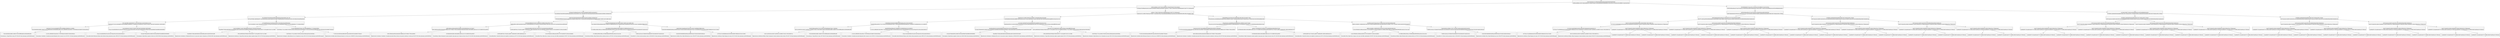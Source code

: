 Digraph G{ 
node[shape="record"] 
node0xc000351188[label="{276 | 791f1521f614817017157f654cbcb4a8216ceb9104cb8439c8493cfb360d4648 | c90db2ea948feb2a7af5373449e24d9d90391106da9d790d4e072d42ba468ed809dc0bf9de86b816140eccfc62a1202ab3a0418352d88f0e701cfae53e45934b}"];
node0xc000351108[label="{273 | c90db2ea948feb2a7af5373449e24d9d90391106da9d790d4e072d42ba468ed8 | 87d39adc07b3586faed53a4552216ae401b5e9ebf407b982ff144a30eeb0b373ad9265117793b3712f5a620cbe156af946d4ba46e472af18772571663daadc38}"];
node0xc000351008[label="{136 | 87d39adc07b3586faed53a4552216ae401b5e9ebf407b982ff144a30eeb0b373 | 85c24f299e5b7bd28c9900c9afa966ead8dad4b29e1d5dcbcb56f4113dc11c8420fc8874697068cd9ede65f5ed81d60f95a2beee825a35698bc183288e6e3263}"];
node0xc000350e08[label="{36 | 85c24f299e5b7bd28c9900c9afa966ead8dad4b29e1d5dcbcb56f4113dc11c84 | d927a4497d8fe214b800d8d439711cbc32e86238a5a1ea5a622ebbd2cec1b1a8b2739ed8f35be60ca874c992dc8c4c01481212f219566c3f163eb5f06ed362ef}"];
node0xc000350a08[label="{10 | d927a4497d8fe214b800d8d439711cbc32e86238a5a1ea5a622ebbd2cec1b1a8 | 05e832c6b1734154c2c856488df7f224487e06fd8f6e25d808850a112e39bf3e5c4ca33eb9ab2e512548c57d7439c877d387a6d7d19e933fad311bf5878a9bb1}"];
node0xc000350208[label="{3 | 05e832c6b1734154c2c856488df7f224487e06fd8f6e25d808850a112e39bf3e | 95e2c83e83d6d3a5dbfbc7a48b407325550c9ff944db4814cf283b9dd98acfdbe12c40c1a39fb380051dda2c89c21774879094d4c530248b6752926d5280d5ad}"];
node0xc000021ec8[label="{1 | 95e2c83e83d6d3a5dbfbc7a48b407325550c9ff944db4814cf283b9dd98acfdb | |Cocina-Alcaraz y Chapa-Nihil est omnis.-967.584.435-2-http://placeimg.com/640/480/animals|}"];
node0xc000350208->node0xc000021ec8;
node0xc000178008[label="{2 | e12c40c1a39fb380051dda2c89c21774879094d4c530248b6752926d5280d5ad | |Cocina-Alcala, Castañeda y Castañeda Asociados-Explicabo dolor occaecati ut est.-925 981 153-4-http://placeimg.com/640/480/nature|}"];
node0xc000350208->node0xc000178008;
node0xc000350a08->node0xc000350208;
node0xc000350248[label="{7 | 5c4ca33eb9ab2e512548c57d7439c877d387a6d7d19e933fad311bf5878a9bb1 | 1d2aaa7cc8c44f2b0f2fee79a15e55c34a766aa61822c429ca2ba06c0380421fd31dad257f6ab0e850f21d298d5760c91be4d09bd879a8368f8536939069fd05}"];
node0xc000178108[label="{3 | 1d2aaa7cc8c44f2b0f2fee79a15e55c34a766aa61822c429ca2ba06c0380421f | |Cocina-Alba Lebrón Hermanos-Minima nobis dolorem ullam praesentium earum.-998 025 675-4-http://placeimg.com/640/480/animals|}"];
node0xc000350248->node0xc000178108;
node0xc0001782c8[label="{4 | d31dad257f6ab0e850f21d298d5760c91be4d09bd879a8368f8536939069fd05 | |Cocina-Agosto e Hijos-Rerum sapiente veritatis sint.-946 833 884-5-http://placeimg.com/640/480/city|}"];
node0xc000350248->node0xc0001782c8;
node0xc000350a08->node0xc000350248;
node0xc000350e08->node0xc000350a08;
node0xc000350a48[label="{26 | b2739ed8f35be60ca874c992dc8c4c01481212f219566c3f163eb5f06ed362ef | 0a32e7ba59fabf5a713e05273f9e38d09acfc3d4c355718f7e0870420556cf39f21ce9c7df9c88bb94f75b0e617af276d345e8fb80892a7771f19484b1f09b36}"];
node0xc000350288[label="{11 | 0a32e7ba59fabf5a713e05273f9e38d09acfc3d4c355718f7e0870420556cf39 | 0bea68f4af1704fe3a3d8303fe83240a360d38bac4b0e76a5d6355f20435a6ff03901a0699585b4d79000b457f56587e607b771247baa98c0753c917e1e7db98}"];
node0xc000178448[label="{5 | 0bea68f4af1704fe3a3d8303fe83240a360d38bac4b0e76a5d6355f20435a6ff | |Reproductores web-Atencio y Delafuente-Nisi sint et ut quia alias corporis voluptatum ad.-994-942-589-1-http://placeimg.com/640/480/nature|}"];
node0xc000350288->node0xc000178448;
node0xc000178788[label="{6 | 03901a0699585b4d79000b457f56587e607b771247baa98c0753c917e1e7db98 | |Reproductores web-Alcaraz y Chapa-Nemo laboriosam adipisci sapiente aliquid.-920.223.706-3-http://placeimg.com/640/480/city|}"];
node0xc000350288->node0xc000178788;
node0xc000350a48->node0xc000350288;
node0xc0003502c8[label="{15 | f21ce9c7df9c88bb94f75b0e617af276d345e8fb80892a7771f19484b1f09b36 | 92af7b5b9acc773ca12e606c279c9391a35563e22d68c4dae03adccb9043f6ae77222f210e3249d29a8ca9688c09870ae5a228f518001002ad09efd77685abc8}"];
node0xc000178a88[label="{7 | 92af7b5b9acc773ca12e606c279c9391a35563e22d68c4dae03adccb9043f6ae | |Reproductores web-Agosto e Hijos-Ratione est aut voluptatem iure quos.-962.523.332-4-http://placeimg.com/640/480/transport|}"];
node0xc0003502c8->node0xc000178a88;
node0xc000178d48[label="{8 | 77222f210e3249d29a8ca9688c09870ae5a228f518001002ad09efd77685abc8 | |Reproductores web-Alba Lebrón Hermanos-Quaerat et at dicta non at.-962965742-4-http://placeimg.com/640/480/fashion|}"];
node0xc0003502c8->node0xc000178d48;
node0xc000350a48->node0xc0003502c8;
node0xc000350e08->node0xc000350a48;
node0xc000351008->node0xc000350e08;
node0xc000350e48[label="{100 | 20fc8874697068cd9ede65f5ed81d60f95a2beee825a35698bc183288e6e3263 | 7509548e0d5ff3fdaf235e0556731b4bfad56c5c89df83159fe4a97f6213719b1fe3a39619d306d6d83eb81d49238962c3266627228fd74cc823146ffa74458c}"];
node0xc000350a88[label="{42 | 7509548e0d5ff3fdaf235e0556731b4bfad56c5c89df83159fe4a97f6213719b | a98f354dfb20e149fb14b04f500970bad821245959d2f6b569cba7ad7536b20757e4dac0cb41f6fe152d875491c5a33e1c05151eec04eb3400c8a4c89f5d3e98}"];
node0xc000350308[label="{19 | a98f354dfb20e149fb14b04f500970bad821245959d2f6b569cba7ad7536b207 | fe8c91cf9eb3e4a4956e24e64a06af7a8f8e6e2c3d7279b60e77590ce5a96b38631f3fa69e469c3d8bc254853e88b61ea681ce412157223588b7b592aee06f19}"];
node0xc000178fc8[label="{9 | fe8c91cf9eb3e4a4956e24e64a06af7a8f8e6e2c3d7279b60e77590ce5a96b38 | |Reproductores web-Alcala, Castañeda y Castañeda Asociados-Minus dolorum sint pariatur molestiae ut nobis quia.-944-763-784-5-http://placeimg.com/640/480/food|}"];
node0xc000350308->node0xc000178fc8;
node0xc000179608[label="{10 | 631f3fa69e469c3d8bc254853e88b61ea681ce412157223588b7b592aee06f19 | |Cocina-Bernal e Hijos-Consequatur maxime expedita culpa ipsam quos voluptas sed quos rerum.-951 546 306-2-http://placeimg.com/640/480/abstract|}"];
node0xc000350308->node0xc000179608;
node0xc000350a88->node0xc000350308;
node0xc000350348[label="{23 | 57e4dac0cb41f6fe152d875491c5a33e1c05151eec04eb3400c8a4c89f5d3e98 | dc2f9342efb9700a17d7edc621aed86171bb48b3e991140f815484856ed4a73dc2c54e708826b0c2c98fc4a9a1d8812017407a9cd0602971d294e1bc0ba8fdc1}"];
node0xc000179c08[label="{11 | dc2f9342efb9700a17d7edc621aed86171bb48b3e991140f815484856ed4a73d | |Cocina-Benavídez y Salcido-Ea dolorum iste repellat sit molestias qui.-947.912.294-4-http://placeimg.com/640/480/nature|}"];
node0xc000350348->node0xc000179c08;
node0xc0002101c8[label="{12 | c2c54e708826b0c2c98fc4a9a1d8812017407a9cd0602971d294e1bc0ba8fdc1 | |Cocina-Báez Mota e Hijos-Quia ut neque at eius quia velit officia reprehenderit.-995 997 240-5-http://placeimg.com/640/480/people|}"];
node0xc000350348->node0xc0002101c8;
node0xc000350a88->node0xc000350348;
node0xc000350e48->node0xc000350a88;
node0xc000350ac8[label="{58 | 1fe3a39619d306d6d83eb81d49238962c3266627228fd74cc823146ffa74458c | 8a51ab60da97d9d58a4f0b89e559fd2c24df6502b739dff3600d05da41bcc70f4e8dcb056091508a8d83afc8709c635a51416e817afc988986d7dffeb561802c}"];
node0xc000350388[label="{27 | 8a51ab60da97d9d58a4f0b89e559fd2c24df6502b739dff3600d05da41bcc70f | b7c3cf8b9a18906d138fe1ca37498463a88a5f399059f61a8c65a23150ac1bed750db91cfa10ee1c67268e09cf76e49a8ea99c7b54334b9540973244b262dc34}"];
node0xc000210748[label="{13 | b7c3cf8b9a18906d138fe1ca37498463a88a5f399059f61a8c65a23150ac1bed | |Cocina-Barraza Roldán e Hijos-Molestiae libero molestiae dolore ea.-907.802.124-5-http://placeimg.com/640/480/animals|}"];
node0xc000350388->node0xc000210748;
node0xc000210c88[label="{14 | 750db91cfa10ee1c67268e09cf76e49a8ea99c7b54334b9540973244b262dc34 | |Cocina-Brito S.L.-Facere nostrum possimus enim sit.-939-438-351-5-http://placeimg.com/640/480/fashion|}"];
node0xc000350388->node0xc000210c88;
node0xc000350ac8->node0xc000350388;
node0xc0003503c8[label="{31 | 4e8dcb056091508a8d83afc8709c635a51416e817afc988986d7dffeb561802c | 9ccbdd1969198b698b3f2eb964aa028859029ae0c760c3db158a8030c09be3a8c5d720ecc27ecdc8bdbbe0e4431f5c380c9c6d0b973d9bbdc8103192a75549d2}"];
node0xc000211188[label="{15 | 9ccbdd1969198b698b3f2eb964aa028859029ae0c760c3db158a8030c09be3a8 | |Reproductores web-Báez Mota e Hijos-Perferendis qui iusto.-905149779-4-http://placeimg.com/640/480/food|}"];
node0xc0003503c8->node0xc000211188;
node0xc000211648[label="{16 | c5d720ecc27ecdc8bdbbe0e4431f5c380c9c6d0b973d9bbdc8103192a75549d2 | |Reproductores web-Bernal e Hijos-Magnam iste omnis.-925-701-604-5-http://placeimg.com/640/480/people|}"];
node0xc0003503c8->node0xc000211648;
node0xc000350ac8->node0xc0003503c8;
node0xc000350e48->node0xc000350ac8;
node0xc000351008->node0xc000350e48;
node0xc000351108->node0xc000351008;
node0xc000351048[label="{137 | ad9265117793b3712f5a620cbe156af946d4ba46e472af18772571663daadc38 | f5eb53de7547c12f9610794001bea730369677149cef54f010f54ae7b2ab34b6b3bb8389f84a616c6e2f3e5422b22988630862549f510f9c3c81ba865d77c6bb}"];
node0xc000350e88[label="{45 | f5eb53de7547c12f9610794001bea730369677149cef54f010f54ae7b2ab34b6 | 11bf55b869e04538cf5e80cdd88f807bf90584a96c4c045c1f7ee81cebf540993a7c54eb212e6f5c68974e8756c8030ba45f38c3a8a88f3c91cb0ca6214e7a16}"];
node0xc000350b08[label="{23 | 11bf55b869e04538cf5e80cdd88f807bf90584a96c4c045c1f7ee81cebf54099 | 1643387cf663aaed59a2272102179d1bc53f7b9b09f9a6d07938c7a71dfb328daf4a4f30f5f29ba939b6ce621234fa8ef5f174430d6bb3064c3c412ec5686d78}"];
node0xc000350408[label="{18 | 1643387cf663aaed59a2272102179d1bc53f7b9b09f9a6d07938c7a71dfb328d | dd51314c9362624c24338174ce9939ac7ac2d9df22701d021c785022882f27a495e2c83e83d6d3a5dbfbc7a48b407325550c9ff944db4814cf283b9dd98acfdb}"];
node0xc000211ac8[label="{17 | dd51314c9362624c24338174ce9939ac7ac2d9df22701d021c785022882f27a4 | |Reproductores web-Barraza Roldán e Hijos-Consequatur eveniet molestiae ratione ratione.-953 483 753-5-http://placeimg.com/640/480/people|}"];
node0xc000350408->node0xc000211ac8;
node0xc00022e848[label="{1 | 95e2c83e83d6d3a5dbfbc7a48b407325550c9ff944db4814cf283b9dd98acfdb | |Cocina-Alcaraz y Chapa-Nihil est omnis.-967.584.435-2-http://placeimg.com/640/480/animals|}"];
node0xc000350408->node0xc00022e848;
node0xc000350b08->node0xc000350408;
node0xc000350448[label="{5 | af4a4f30f5f29ba939b6ce621234fa8ef5f174430d6bb3064c3c412ec5686d78 | e12c40c1a39fb380051dda2c89c21774879094d4c530248b6752926d5280d5ad1d2aaa7cc8c44f2b0f2fee79a15e55c34a766aa61822c429ca2ba06c0380421f}"];
node0xc00022f448[label="{2 | e12c40c1a39fb380051dda2c89c21774879094d4c530248b6752926d5280d5ad | |Cocina-Alcala, Castañeda y Castañeda Asociados-Explicabo dolor occaecati ut est.-925 981 153-4-http://placeimg.com/640/480/nature|}"];
node0xc000350448->node0xc00022f448;
node0xc0002ae008[label="{3 | 1d2aaa7cc8c44f2b0f2fee79a15e55c34a766aa61822c429ca2ba06c0380421f | |Cocina-Alba Lebrón Hermanos-Minima nobis dolorem ullam praesentium earum.-998 025 675-4-http://placeimg.com/640/480/animals|}"];
node0xc000350448->node0xc0002ae008;
node0xc000350b08->node0xc000350448;
node0xc000350e88->node0xc000350b08;
node0xc000350b48[label="{22 | 3a7c54eb212e6f5c68974e8756c8030ba45f38c3a8a88f3c91cb0ca6214e7a16 | 9e6538bc03bf15d122a53d291f94f409789aede07b4c154c0ca914fd45b484932becca9a27c67d133b805820dc7a4802e3c38a6acce39e9a6ff8f33855aaefee}"];
node0xc000350488[label="{9 | 9e6538bc03bf15d122a53d291f94f409789aede07b4c154c0ca914fd45b48493 | d31dad257f6ab0e850f21d298d5760c91be4d09bd879a8368f8536939069fd050bea68f4af1704fe3a3d8303fe83240a360d38bac4b0e76a5d6355f20435a6ff}"];
node0xc0002aeb88[label="{4 | d31dad257f6ab0e850f21d298d5760c91be4d09bd879a8368f8536939069fd05 | |Cocina-Agosto e Hijos-Rerum sapiente veritatis sint.-946 833 884-5-http://placeimg.com/640/480/city|}"];
node0xc000350488->node0xc0002aeb88;
node0xc0002af6c8[label="{5 | 0bea68f4af1704fe3a3d8303fe83240a360d38bac4b0e76a5d6355f20435a6ff | |Reproductores web-Atencio y Delafuente-Nisi sint et ut quia alias corporis voluptatum ad.-994-942-589-1-http://placeimg.com/640/480/nature|}"];
node0xc000350488->node0xc0002af6c8;
node0xc000350b48->node0xc000350488;
node0xc0003504c8[label="{13 | 2becca9a27c67d133b805820dc7a4802e3c38a6acce39e9a6ff8f33855aaefee | 03901a0699585b4d79000b457f56587e607b771247baa98c0753c917e1e7db9892af7b5b9acc773ca12e606c279c9391a35563e22d68c4dae03adccb9043f6ae}"];
node0xc0002c61c8[label="{6 | 03901a0699585b4d79000b457f56587e607b771247baa98c0753c917e1e7db98 | |Reproductores web-Alcaraz y Chapa-Nemo laboriosam adipisci sapiente aliquid.-920.223.706-3-http://placeimg.com/640/480/city|}"];
node0xc0003504c8->node0xc0002c61c8;
node0xc0002c6c88[label="{7 | 92af7b5b9acc773ca12e606c279c9391a35563e22d68c4dae03adccb9043f6ae | |Reproductores web-Agosto e Hijos-Ratione est aut voluptatem iure quos.-962.523.332-4-http://placeimg.com/640/480/transport|}"];
node0xc0003504c8->node0xc0002c6c88;
node0xc000350b48->node0xc0003504c8;
node0xc000350e88->node0xc000350b48;
node0xc000351048->node0xc000350e88;
node0xc000350ec8[label="{92 | b3bb8389f84a616c6e2f3e5422b22988630862549f510f9c3c81ba865d77c6bb | f97eeb454a9ce1a04c8fd46f4a04f7fa588c9056e1439f65647ceb2d5779a9a6e4a59b642ce9a3d73da4ea33eac2137f0818d7e58c764b780626d49fed5cf3bb}"];
node0xc000350b88[label="{38 | f97eeb454a9ce1a04c8fd46f4a04f7fa588c9056e1439f65647ceb2d5779a9a6 | 33ba1fe2c5e1f10072b56c0999f0ee6ec848fe6d2685e6cf693914c4f6dd5df6e84002a71402da6fce87d7cd52f8e701311d6385f93e65e69fc693f9cd3254eb}"];
node0xc000350508[label="{17 | 33ba1fe2c5e1f10072b56c0999f0ee6ec848fe6d2685e6cf693914c4f6dd5df6 | 77222f210e3249d29a8ca9688c09870ae5a228f518001002ad09efd77685abc8fe8c91cf9eb3e4a4956e24e64a06af7a8f8e6e2c3d7279b60e77590ce5a96b38}"];
node0xc0002c7708[label="{8 | 77222f210e3249d29a8ca9688c09870ae5a228f518001002ad09efd77685abc8 | |Reproductores web-Alba Lebrón Hermanos-Quaerat et at dicta non at.-962965742-4-http://placeimg.com/640/480/fashion|}"];
node0xc000350508->node0xc0002c7708;
node0xc0002e2148[label="{9 | fe8c91cf9eb3e4a4956e24e64a06af7a8f8e6e2c3d7279b60e77590ce5a96b38 | |Reproductores web-Alcala, Castañeda y Castañeda Asociados-Minus dolorum sint pariatur molestiae ut nobis quia.-944-763-784-5-http://placeimg.com/640/480/food|}"];
node0xc000350508->node0xc0002e2148;
node0xc000350b88->node0xc000350508;
node0xc000350548[label="{21 | e84002a71402da6fce87d7cd52f8e701311d6385f93e65e69fc693f9cd3254eb | 631f3fa69e469c3d8bc254853e88b61ea681ce412157223588b7b592aee06f19dc2f9342efb9700a17d7edc621aed86171bb48b3e991140f815484856ed4a73d}"];
node0xc0002e2b48[label="{10 | 631f3fa69e469c3d8bc254853e88b61ea681ce412157223588b7b592aee06f19 | |Cocina-Bernal e Hijos-Consequatur maxime expedita culpa ipsam quos voluptas sed quos rerum.-951 546 306-2-http://placeimg.com/640/480/abstract|}"];
node0xc000350548->node0xc0002e2b48;
node0xc0002e3508[label="{11 | dc2f9342efb9700a17d7edc621aed86171bb48b3e991140f815484856ed4a73d | |Cocina-Benavídez y Salcido-Ea dolorum iste repellat sit molestias qui.-947.912.294-4-http://placeimg.com/640/480/nature|}"];
node0xc000350548->node0xc0002e3508;
node0xc000350b88->node0xc000350548;
node0xc000350ec8->node0xc000350b88;
node0xc000350bc8[label="{54 | e4a59b642ce9a3d73da4ea33eac2137f0818d7e58c764b780626d49fed5cf3bb | 88d93c24349ef81c7c60f600d30567c04e1481201095b32c8b00db2d5d81619b7ba69318832b21d2f389117d7d7712b5a4b27c483c62a9ab550d1f615ba00202}"];
node0xc000350588[label="{25 | 88d93c24349ef81c7c60f600d30567c04e1481201095b32c8b00db2d5d81619b | c2c54e708826b0c2c98fc4a9a1d8812017407a9cd0602971d294e1bc0ba8fdc1b7c3cf8b9a18906d138fe1ca37498463a88a5f399059f61a8c65a23150ac1bed}"];
node0xc0002e3e88[label="{12 | c2c54e708826b0c2c98fc4a9a1d8812017407a9cd0602971d294e1bc0ba8fdc1 | |Cocina-Báez Mota e Hijos-Quia ut neque at eius quia velit officia reprehenderit.-995 997 240-5-http://placeimg.com/640/480/people|}"];
node0xc000350588->node0xc0002e3e88;
node0xc0003087c8[label="{13 | b7c3cf8b9a18906d138fe1ca37498463a88a5f399059f61a8c65a23150ac1bed | |Cocina-Barraza Roldán e Hijos-Molestiae libero molestiae dolore ea.-907.802.124-5-http://placeimg.com/640/480/animals|}"];
node0xc000350588->node0xc0003087c8;
node0xc000350bc8->node0xc000350588;
node0xc0003505c8[label="{29 | 7ba69318832b21d2f389117d7d7712b5a4b27c483c62a9ab550d1f615ba00202 | 750db91cfa10ee1c67268e09cf76e49a8ea99c7b54334b9540973244b262dc349ccbdd1969198b698b3f2eb964aa028859029ae0c760c3db158a8030c09be3a8}"];
node0xc0003090c8[label="{14 | 750db91cfa10ee1c67268e09cf76e49a8ea99c7b54334b9540973244b262dc34 | |Cocina-Brito S.L.-Facere nostrum possimus enim sit.-939-438-351-5-http://placeimg.com/640/480/fashion|}"];
node0xc0003505c8->node0xc0003090c8;
node0xc000309988[label="{15 | 9ccbdd1969198b698b3f2eb964aa028859029ae0c760c3db158a8030c09be3a8 | |Reproductores web-Báez Mota e Hijos-Perferendis qui iusto.-905149779-4-http://placeimg.com/640/480/food|}"];
node0xc0003505c8->node0xc000309988;
node0xc000350bc8->node0xc0003505c8;
node0xc000350ec8->node0xc000350bc8;
node0xc000351048->node0xc000350ec8;
node0xc000351108->node0xc000351048;
node0xc000351188->node0xc000351108;
node0xc000351148[label="{3 | 09dc0bf9de86b816140eccfc62a1202ab3a0418352d88f0e701cfae53e45934b | 459f7383288cee90ea23274e4797ab2daca1c938e383dae3ec8f020364f282b0e4754b4521fbd077184420ccee2b40f96b0af14d128678c9f5fd8d5826cfd47c}"];
node0xc000351088[label="{19 | 459f7383288cee90ea23274e4797ab2daca1c938e383dae3ec8f020364f282b0 | 5e8673b6eeb6448c5f130035c8115d4050d5007a9757de255d2f3d652483f691f07df2f8c41ab6fcbd9565fa3fa468b031fb6222831784a90ac50f51a7269ade}"];
node0xc000350f08[label="{27 | 5e8673b6eeb6448c5f130035c8115d4050d5007a9757de255d2f3d652483f691 | f9ae787c14b35ea40593d20f9ef26ef9a5e13f3d2939089c749b4743f68c72ec6c957ee4a2cbc10e60047a462453621e20c56b98438944b39db010bdd4f4c264}"];
node0xc000350c08[label="{31 | f9ae787c14b35ea40593d20f9ef26ef9a5e13f3d2939089c749b4743f68c72ec | 74c720cdc7ae34b03b66b318c2f5e1a0d023d674b38a86a9d1654a90a83612228a40707cb6ab2601e288c012fc6dd95d212dd2e0736f55e925ce77698a0ada46}"];
node0xc000350608[label="{33 | 74c720cdc7ae34b03b66b318c2f5e1a0d023d674b38a86a9d1654a90a8361222 | c5d720ecc27ecdc8bdbbe0e4431f5c380c9c6d0b973d9bbdc8103192a75549d2dd51314c9362624c24338174ce9939ac7ac2d9df22701d021c785022882f27a4}"];
node0xc000330208[label="{16 | c5d720ecc27ecdc8bdbbe0e4431f5c380c9c6d0b973d9bbdc8103192a75549d2 | |Reproductores web-Bernal e Hijos-Magnam iste omnis.-925-701-604-5-http://placeimg.com/640/480/people|}"];
node0xc000350608->node0xc000330208;
node0xc000331a48[label="{17 | dd51314c9362624c24338174ce9939ac7ac2d9df22701d021c785022882f27a4 | |Reproductores web-Barraza Roldán e Hijos-Consequatur eveniet molestiae ratione ratione.-953 483 753-5-http://placeimg.com/640/480/people|}"];
node0xc000350608->node0xc000331a48;
node0xc000350c08->node0xc000350608;
node0xc000350648[label="{-2 | 8a40707cb6ab2601e288c012fc6dd95d212dd2e0736f55e925ce77698a0ada46 | 1bad6b8cf97131fceab8543e81f7757195fbb1d36b376ee994ad1cf17699c4641bad6b8cf97131fceab8543e81f7757195fbb1d36b376ee994ad1cf17699c464}"];
node0xc000331a88[label="{-1 | 1bad6b8cf97131fceab8543e81f7757195fbb1d36b376ee994ad1cf17699c464 | -1}"];
node0xc000350648->node0xc000331a88;
node0xc000331ac8[label="{-1 | 1bad6b8cf97131fceab8543e81f7757195fbb1d36b376ee994ad1cf17699c464 | -1}"];
node0xc000350648->node0xc000331ac8;
node0xc000350c08->node0xc000350648;
node0xc000350f08->node0xc000350c08;
node0xc000350c48[label="{-4 | 6c957ee4a2cbc10e60047a462453621e20c56b98438944b39db010bdd4f4c264 | 8a40707cb6ab2601e288c012fc6dd95d212dd2e0736f55e925ce77698a0ada468a40707cb6ab2601e288c012fc6dd95d212dd2e0736f55e925ce77698a0ada46}"];
node0xc000350688[label="{-2 | 8a40707cb6ab2601e288c012fc6dd95d212dd2e0736f55e925ce77698a0ada46 | 1bad6b8cf97131fceab8543e81f7757195fbb1d36b376ee994ad1cf17699c4641bad6b8cf97131fceab8543e81f7757195fbb1d36b376ee994ad1cf17699c464}"];
node0xc000331b08[label="{-1 | 1bad6b8cf97131fceab8543e81f7757195fbb1d36b376ee994ad1cf17699c464 | -1}"];
node0xc000350688->node0xc000331b08;
node0xc000331b48[label="{-1 | 1bad6b8cf97131fceab8543e81f7757195fbb1d36b376ee994ad1cf17699c464 | -1}"];
node0xc000350688->node0xc000331b48;
node0xc000350c48->node0xc000350688;
node0xc0003506c8[label="{-2 | 8a40707cb6ab2601e288c012fc6dd95d212dd2e0736f55e925ce77698a0ada46 | 1bad6b8cf97131fceab8543e81f7757195fbb1d36b376ee994ad1cf17699c4641bad6b8cf97131fceab8543e81f7757195fbb1d36b376ee994ad1cf17699c464}"];
node0xc000331b88[label="{-1 | 1bad6b8cf97131fceab8543e81f7757195fbb1d36b376ee994ad1cf17699c464 | -1}"];
node0xc0003506c8->node0xc000331b88;
node0xc000331bc8[label="{-1 | 1bad6b8cf97131fceab8543e81f7757195fbb1d36b376ee994ad1cf17699c464 | -1}"];
node0xc0003506c8->node0xc000331bc8;
node0xc000350c48->node0xc0003506c8;
node0xc000350f08->node0xc000350c48;
node0xc000351088->node0xc000350f08;
node0xc000350f48[label="{-8 | f07df2f8c41ab6fcbd9565fa3fa468b031fb6222831784a90ac50f51a7269ade | 6c957ee4a2cbc10e60047a462453621e20c56b98438944b39db010bdd4f4c2646c957ee4a2cbc10e60047a462453621e20c56b98438944b39db010bdd4f4c264}"];
node0xc000350c88[label="{-4 | 6c957ee4a2cbc10e60047a462453621e20c56b98438944b39db010bdd4f4c264 | 8a40707cb6ab2601e288c012fc6dd95d212dd2e0736f55e925ce77698a0ada468a40707cb6ab2601e288c012fc6dd95d212dd2e0736f55e925ce77698a0ada46}"];
node0xc000350708[label="{-2 | 8a40707cb6ab2601e288c012fc6dd95d212dd2e0736f55e925ce77698a0ada46 | 1bad6b8cf97131fceab8543e81f7757195fbb1d36b376ee994ad1cf17699c4641bad6b8cf97131fceab8543e81f7757195fbb1d36b376ee994ad1cf17699c464}"];
node0xc000331c08[label="{-1 | 1bad6b8cf97131fceab8543e81f7757195fbb1d36b376ee994ad1cf17699c464 | -1}"];
node0xc000350708->node0xc000331c08;
node0xc000331c48[label="{-1 | 1bad6b8cf97131fceab8543e81f7757195fbb1d36b376ee994ad1cf17699c464 | -1}"];
node0xc000350708->node0xc000331c48;
node0xc000350c88->node0xc000350708;
node0xc000350748[label="{-2 | 8a40707cb6ab2601e288c012fc6dd95d212dd2e0736f55e925ce77698a0ada46 | 1bad6b8cf97131fceab8543e81f7757195fbb1d36b376ee994ad1cf17699c4641bad6b8cf97131fceab8543e81f7757195fbb1d36b376ee994ad1cf17699c464}"];
node0xc000331c88[label="{-1 | 1bad6b8cf97131fceab8543e81f7757195fbb1d36b376ee994ad1cf17699c464 | -1}"];
node0xc000350748->node0xc000331c88;
node0xc000331cc8[label="{-1 | 1bad6b8cf97131fceab8543e81f7757195fbb1d36b376ee994ad1cf17699c464 | -1}"];
node0xc000350748->node0xc000331cc8;
node0xc000350c88->node0xc000350748;
node0xc000350f48->node0xc000350c88;
node0xc000350cc8[label="{-4 | 6c957ee4a2cbc10e60047a462453621e20c56b98438944b39db010bdd4f4c264 | 8a40707cb6ab2601e288c012fc6dd95d212dd2e0736f55e925ce77698a0ada468a40707cb6ab2601e288c012fc6dd95d212dd2e0736f55e925ce77698a0ada46}"];
node0xc000350788[label="{-2 | 8a40707cb6ab2601e288c012fc6dd95d212dd2e0736f55e925ce77698a0ada46 | 1bad6b8cf97131fceab8543e81f7757195fbb1d36b376ee994ad1cf17699c4641bad6b8cf97131fceab8543e81f7757195fbb1d36b376ee994ad1cf17699c464}"];
node0xc000331d08[label="{-1 | 1bad6b8cf97131fceab8543e81f7757195fbb1d36b376ee994ad1cf17699c464 | -1}"];
node0xc000350788->node0xc000331d08;
node0xc000331d48[label="{-1 | 1bad6b8cf97131fceab8543e81f7757195fbb1d36b376ee994ad1cf17699c464 | -1}"];
node0xc000350788->node0xc000331d48;
node0xc000350cc8->node0xc000350788;
node0xc0003507c8[label="{-2 | 8a40707cb6ab2601e288c012fc6dd95d212dd2e0736f55e925ce77698a0ada46 | 1bad6b8cf97131fceab8543e81f7757195fbb1d36b376ee994ad1cf17699c4641bad6b8cf97131fceab8543e81f7757195fbb1d36b376ee994ad1cf17699c464}"];
node0xc000331d88[label="{-1 | 1bad6b8cf97131fceab8543e81f7757195fbb1d36b376ee994ad1cf17699c464 | -1}"];
node0xc0003507c8->node0xc000331d88;
node0xc000331dc8[label="{-1 | 1bad6b8cf97131fceab8543e81f7757195fbb1d36b376ee994ad1cf17699c464 | -1}"];
node0xc0003507c8->node0xc000331dc8;
node0xc000350cc8->node0xc0003507c8;
node0xc000350f48->node0xc000350cc8;
node0xc000351088->node0xc000350f48;
node0xc000351148->node0xc000351088;
node0xc0003510c8[label="{-16 | e4754b4521fbd077184420ccee2b40f96b0af14d128678c9f5fd8d5826cfd47c | f07df2f8c41ab6fcbd9565fa3fa468b031fb6222831784a90ac50f51a7269adef07df2f8c41ab6fcbd9565fa3fa468b031fb6222831784a90ac50f51a7269ade}"];
node0xc000350f88[label="{-8 | f07df2f8c41ab6fcbd9565fa3fa468b031fb6222831784a90ac50f51a7269ade | 6c957ee4a2cbc10e60047a462453621e20c56b98438944b39db010bdd4f4c2646c957ee4a2cbc10e60047a462453621e20c56b98438944b39db010bdd4f4c264}"];
node0xc000350d08[label="{-4 | 6c957ee4a2cbc10e60047a462453621e20c56b98438944b39db010bdd4f4c264 | 8a40707cb6ab2601e288c012fc6dd95d212dd2e0736f55e925ce77698a0ada468a40707cb6ab2601e288c012fc6dd95d212dd2e0736f55e925ce77698a0ada46}"];
node0xc000350808[label="{-2 | 8a40707cb6ab2601e288c012fc6dd95d212dd2e0736f55e925ce77698a0ada46 | 1bad6b8cf97131fceab8543e81f7757195fbb1d36b376ee994ad1cf17699c4641bad6b8cf97131fceab8543e81f7757195fbb1d36b376ee994ad1cf17699c464}"];
node0xc000331e08[label="{-1 | 1bad6b8cf97131fceab8543e81f7757195fbb1d36b376ee994ad1cf17699c464 | -1}"];
node0xc000350808->node0xc000331e08;
node0xc000331e48[label="{-1 | 1bad6b8cf97131fceab8543e81f7757195fbb1d36b376ee994ad1cf17699c464 | -1}"];
node0xc000350808->node0xc000331e48;
node0xc000350d08->node0xc000350808;
node0xc000350848[label="{-2 | 8a40707cb6ab2601e288c012fc6dd95d212dd2e0736f55e925ce77698a0ada46 | 1bad6b8cf97131fceab8543e81f7757195fbb1d36b376ee994ad1cf17699c4641bad6b8cf97131fceab8543e81f7757195fbb1d36b376ee994ad1cf17699c464}"];
node0xc000331e88[label="{-1 | 1bad6b8cf97131fceab8543e81f7757195fbb1d36b376ee994ad1cf17699c464 | -1}"];
node0xc000350848->node0xc000331e88;
node0xc000331ec8[label="{-1 | 1bad6b8cf97131fceab8543e81f7757195fbb1d36b376ee994ad1cf17699c464 | -1}"];
node0xc000350848->node0xc000331ec8;
node0xc000350d08->node0xc000350848;
node0xc000350f88->node0xc000350d08;
node0xc000350d48[label="{-4 | 6c957ee4a2cbc10e60047a462453621e20c56b98438944b39db010bdd4f4c264 | 8a40707cb6ab2601e288c012fc6dd95d212dd2e0736f55e925ce77698a0ada468a40707cb6ab2601e288c012fc6dd95d212dd2e0736f55e925ce77698a0ada46}"];
node0xc000350888[label="{-2 | 8a40707cb6ab2601e288c012fc6dd95d212dd2e0736f55e925ce77698a0ada46 | 1bad6b8cf97131fceab8543e81f7757195fbb1d36b376ee994ad1cf17699c4641bad6b8cf97131fceab8543e81f7757195fbb1d36b376ee994ad1cf17699c464}"];
node0xc000331f08[label="{-1 | 1bad6b8cf97131fceab8543e81f7757195fbb1d36b376ee994ad1cf17699c464 | -1}"];
node0xc000350888->node0xc000331f08;
node0xc000331f48[label="{-1 | 1bad6b8cf97131fceab8543e81f7757195fbb1d36b376ee994ad1cf17699c464 | -1}"];
node0xc000350888->node0xc000331f48;
node0xc000350d48->node0xc000350888;
node0xc0003508c8[label="{-2 | 8a40707cb6ab2601e288c012fc6dd95d212dd2e0736f55e925ce77698a0ada46 | 1bad6b8cf97131fceab8543e81f7757195fbb1d36b376ee994ad1cf17699c4641bad6b8cf97131fceab8543e81f7757195fbb1d36b376ee994ad1cf17699c464}"];
node0xc000331f88[label="{-1 | 1bad6b8cf97131fceab8543e81f7757195fbb1d36b376ee994ad1cf17699c464 | -1}"];
node0xc0003508c8->node0xc000331f88;
node0xc000331fc8[label="{-1 | 1bad6b8cf97131fceab8543e81f7757195fbb1d36b376ee994ad1cf17699c464 | -1}"];
node0xc0003508c8->node0xc000331fc8;
node0xc000350d48->node0xc0003508c8;
node0xc000350f88->node0xc000350d48;
node0xc0003510c8->node0xc000350f88;
node0xc000350fc8[label="{-8 | f07df2f8c41ab6fcbd9565fa3fa468b031fb6222831784a90ac50f51a7269ade | 6c957ee4a2cbc10e60047a462453621e20c56b98438944b39db010bdd4f4c2646c957ee4a2cbc10e60047a462453621e20c56b98438944b39db010bdd4f4c264}"];
node0xc000350d88[label="{-4 | 6c957ee4a2cbc10e60047a462453621e20c56b98438944b39db010bdd4f4c264 | 8a40707cb6ab2601e288c012fc6dd95d212dd2e0736f55e925ce77698a0ada468a40707cb6ab2601e288c012fc6dd95d212dd2e0736f55e925ce77698a0ada46}"];
node0xc000350908[label="{-2 | 8a40707cb6ab2601e288c012fc6dd95d212dd2e0736f55e925ce77698a0ada46 | 1bad6b8cf97131fceab8543e81f7757195fbb1d36b376ee994ad1cf17699c4641bad6b8cf97131fceab8543e81f7757195fbb1d36b376ee994ad1cf17699c464}"];
node0xc000350008[label="{-1 | 1bad6b8cf97131fceab8543e81f7757195fbb1d36b376ee994ad1cf17699c464 | -1}"];
node0xc000350908->node0xc000350008;
node0xc000350048[label="{-1 | 1bad6b8cf97131fceab8543e81f7757195fbb1d36b376ee994ad1cf17699c464 | -1}"];
node0xc000350908->node0xc000350048;
node0xc000350d88->node0xc000350908;
node0xc000350948[label="{-2 | 8a40707cb6ab2601e288c012fc6dd95d212dd2e0736f55e925ce77698a0ada46 | 1bad6b8cf97131fceab8543e81f7757195fbb1d36b376ee994ad1cf17699c4641bad6b8cf97131fceab8543e81f7757195fbb1d36b376ee994ad1cf17699c464}"];
node0xc000350088[label="{-1 | 1bad6b8cf97131fceab8543e81f7757195fbb1d36b376ee994ad1cf17699c464 | -1}"];
node0xc000350948->node0xc000350088;
node0xc0003500c8[label="{-1 | 1bad6b8cf97131fceab8543e81f7757195fbb1d36b376ee994ad1cf17699c464 | -1}"];
node0xc000350948->node0xc0003500c8;
node0xc000350d88->node0xc000350948;
node0xc000350fc8->node0xc000350d88;
node0xc000350dc8[label="{-4 | 6c957ee4a2cbc10e60047a462453621e20c56b98438944b39db010bdd4f4c264 | 8a40707cb6ab2601e288c012fc6dd95d212dd2e0736f55e925ce77698a0ada468a40707cb6ab2601e288c012fc6dd95d212dd2e0736f55e925ce77698a0ada46}"];
node0xc000350988[label="{-2 | 8a40707cb6ab2601e288c012fc6dd95d212dd2e0736f55e925ce77698a0ada46 | 1bad6b8cf97131fceab8543e81f7757195fbb1d36b376ee994ad1cf17699c4641bad6b8cf97131fceab8543e81f7757195fbb1d36b376ee994ad1cf17699c464}"];
node0xc000350108[label="{-1 | 1bad6b8cf97131fceab8543e81f7757195fbb1d36b376ee994ad1cf17699c464 | -1}"];
node0xc000350988->node0xc000350108;
node0xc000350148[label="{-1 | 1bad6b8cf97131fceab8543e81f7757195fbb1d36b376ee994ad1cf17699c464 | -1}"];
node0xc000350988->node0xc000350148;
node0xc000350dc8->node0xc000350988;
node0xc0003509c8[label="{-2 | 8a40707cb6ab2601e288c012fc6dd95d212dd2e0736f55e925ce77698a0ada46 | 1bad6b8cf97131fceab8543e81f7757195fbb1d36b376ee994ad1cf17699c4641bad6b8cf97131fceab8543e81f7757195fbb1d36b376ee994ad1cf17699c464}"];
node0xc000350188[label="{-1 | 1bad6b8cf97131fceab8543e81f7757195fbb1d36b376ee994ad1cf17699c464 | -1}"];
node0xc0003509c8->node0xc000350188;
node0xc0003501c8[label="{-1 | 1bad6b8cf97131fceab8543e81f7757195fbb1d36b376ee994ad1cf17699c464 | -1}"];
node0xc0003509c8->node0xc0003501c8;
node0xc000350dc8->node0xc0003509c8;
node0xc000350fc8->node0xc000350dc8;
node0xc0003510c8->node0xc000350fc8;
node0xc000351148->node0xc0003510c8;
node0xc000351188->node0xc000351148;
}
